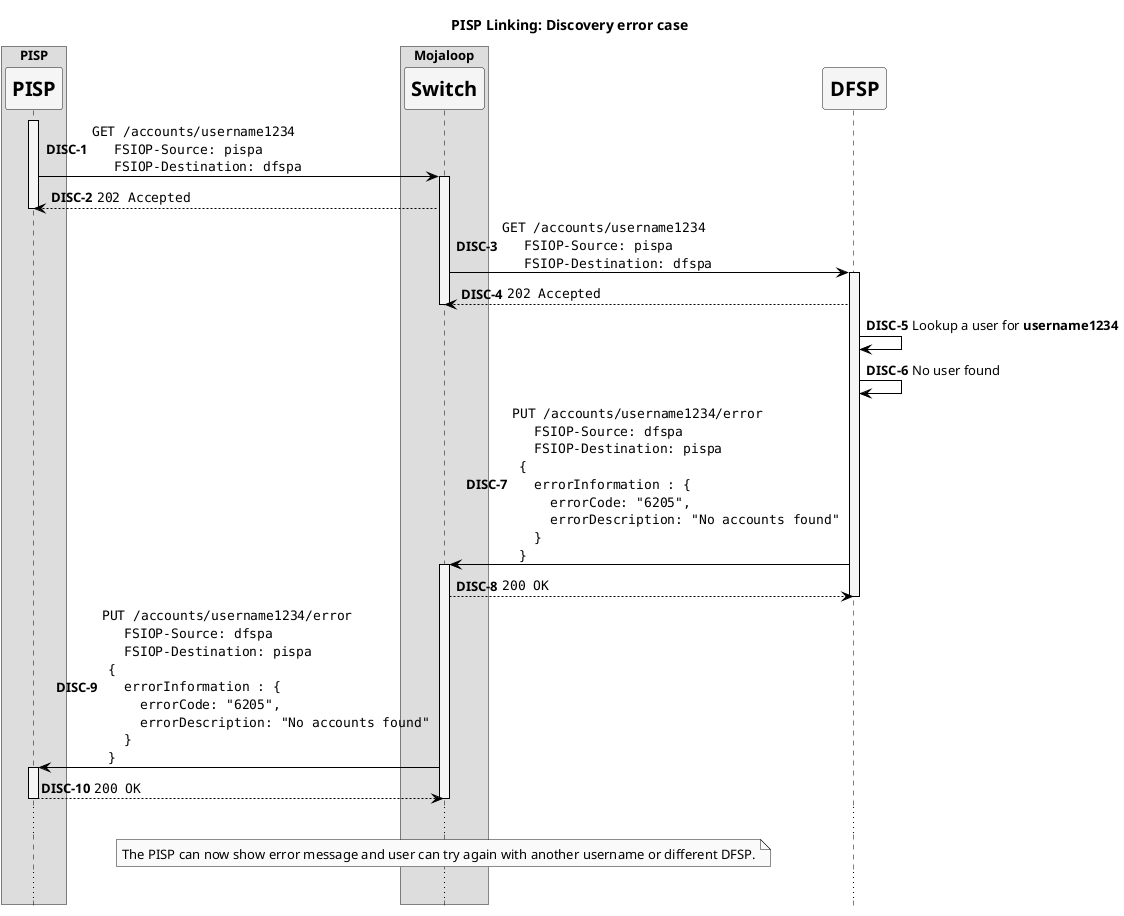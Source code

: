 @startuml

' declaring skinparam
skinparam shadowing false
skinparam defaultFontName Verdana
skinparam monochrome true
skinparam SequenceLifeLineBackgroundColor WhiteSmoke
skinparam SequenceLifeLineBorderColor Black
skinparam ParticipantFontStyle Bold
skinparam ParticipantFontSize 20
skinparam ParticipantBackgroundColor WhiteSmoke
skinparam ArrowColor Black

hide footbox

title PISP Linking: Discovery error case

box "PISP"
    participant PISP
end box

box "Mojaloop"
    participant Switch
end box

participant DFSP

autonumber 1 "<b>DISC-#</b>"
activate PISP

PISP -> Switch ++: ""GET /accounts/username1234""\n\
  ""  FSIOP-Source: pispa""\n\
  ""  FSIOP-Destination: dfspa""
Switch --> PISP: ""202 Accepted""
deactivate PISP

Switch -> DFSP ++: ""GET /accounts/username1234""\n\
  ""  FSIOP-Source: pispa""\n\
  ""  FSIOP-Destination: dfspa""
DFSP --> Switch: ""202 Accepted""
deactivate Switch

DFSP -> DFSP: Lookup a user for **username1234**
DFSP -> DFSP: No user found

DFSP -> Switch ++: ""PUT /accounts/username1234/error""\n\
  ""  FSIOP-Source: dfspa""\n\
  ""  FSIOP-Destination: pispa""\n\
  ""{""\n\
  ""  errorInformation : { ""\n\
  ""    errorCode: "6205", ""\n\
  ""    errorDescription: "No accounts found" ""\n\
  ""  } ""\n\
  ""}""
Switch --> DFSP: ""200 OK""
deactivate DFSP

Switch -> PISP ++: ""PUT /accounts/username1234/error""\n\
  ""  FSIOP-Source: dfspa""\n\
  ""  FSIOP-Destination: pispa""\n\
  ""{""\n\
  ""  errorInformation : { ""\n\
  ""    errorCode: "6205", ""\n\
  ""    errorDescription: "No accounts found" ""\n\
  ""  } ""\n\
  ""}""
PISP --> Switch: ""200 OK""
deactivate Switch
deactivate PISP

...

note over Switch
  The PISP can now show error message and user can try again with another username or different DFSP.
end note

...

@enduml
